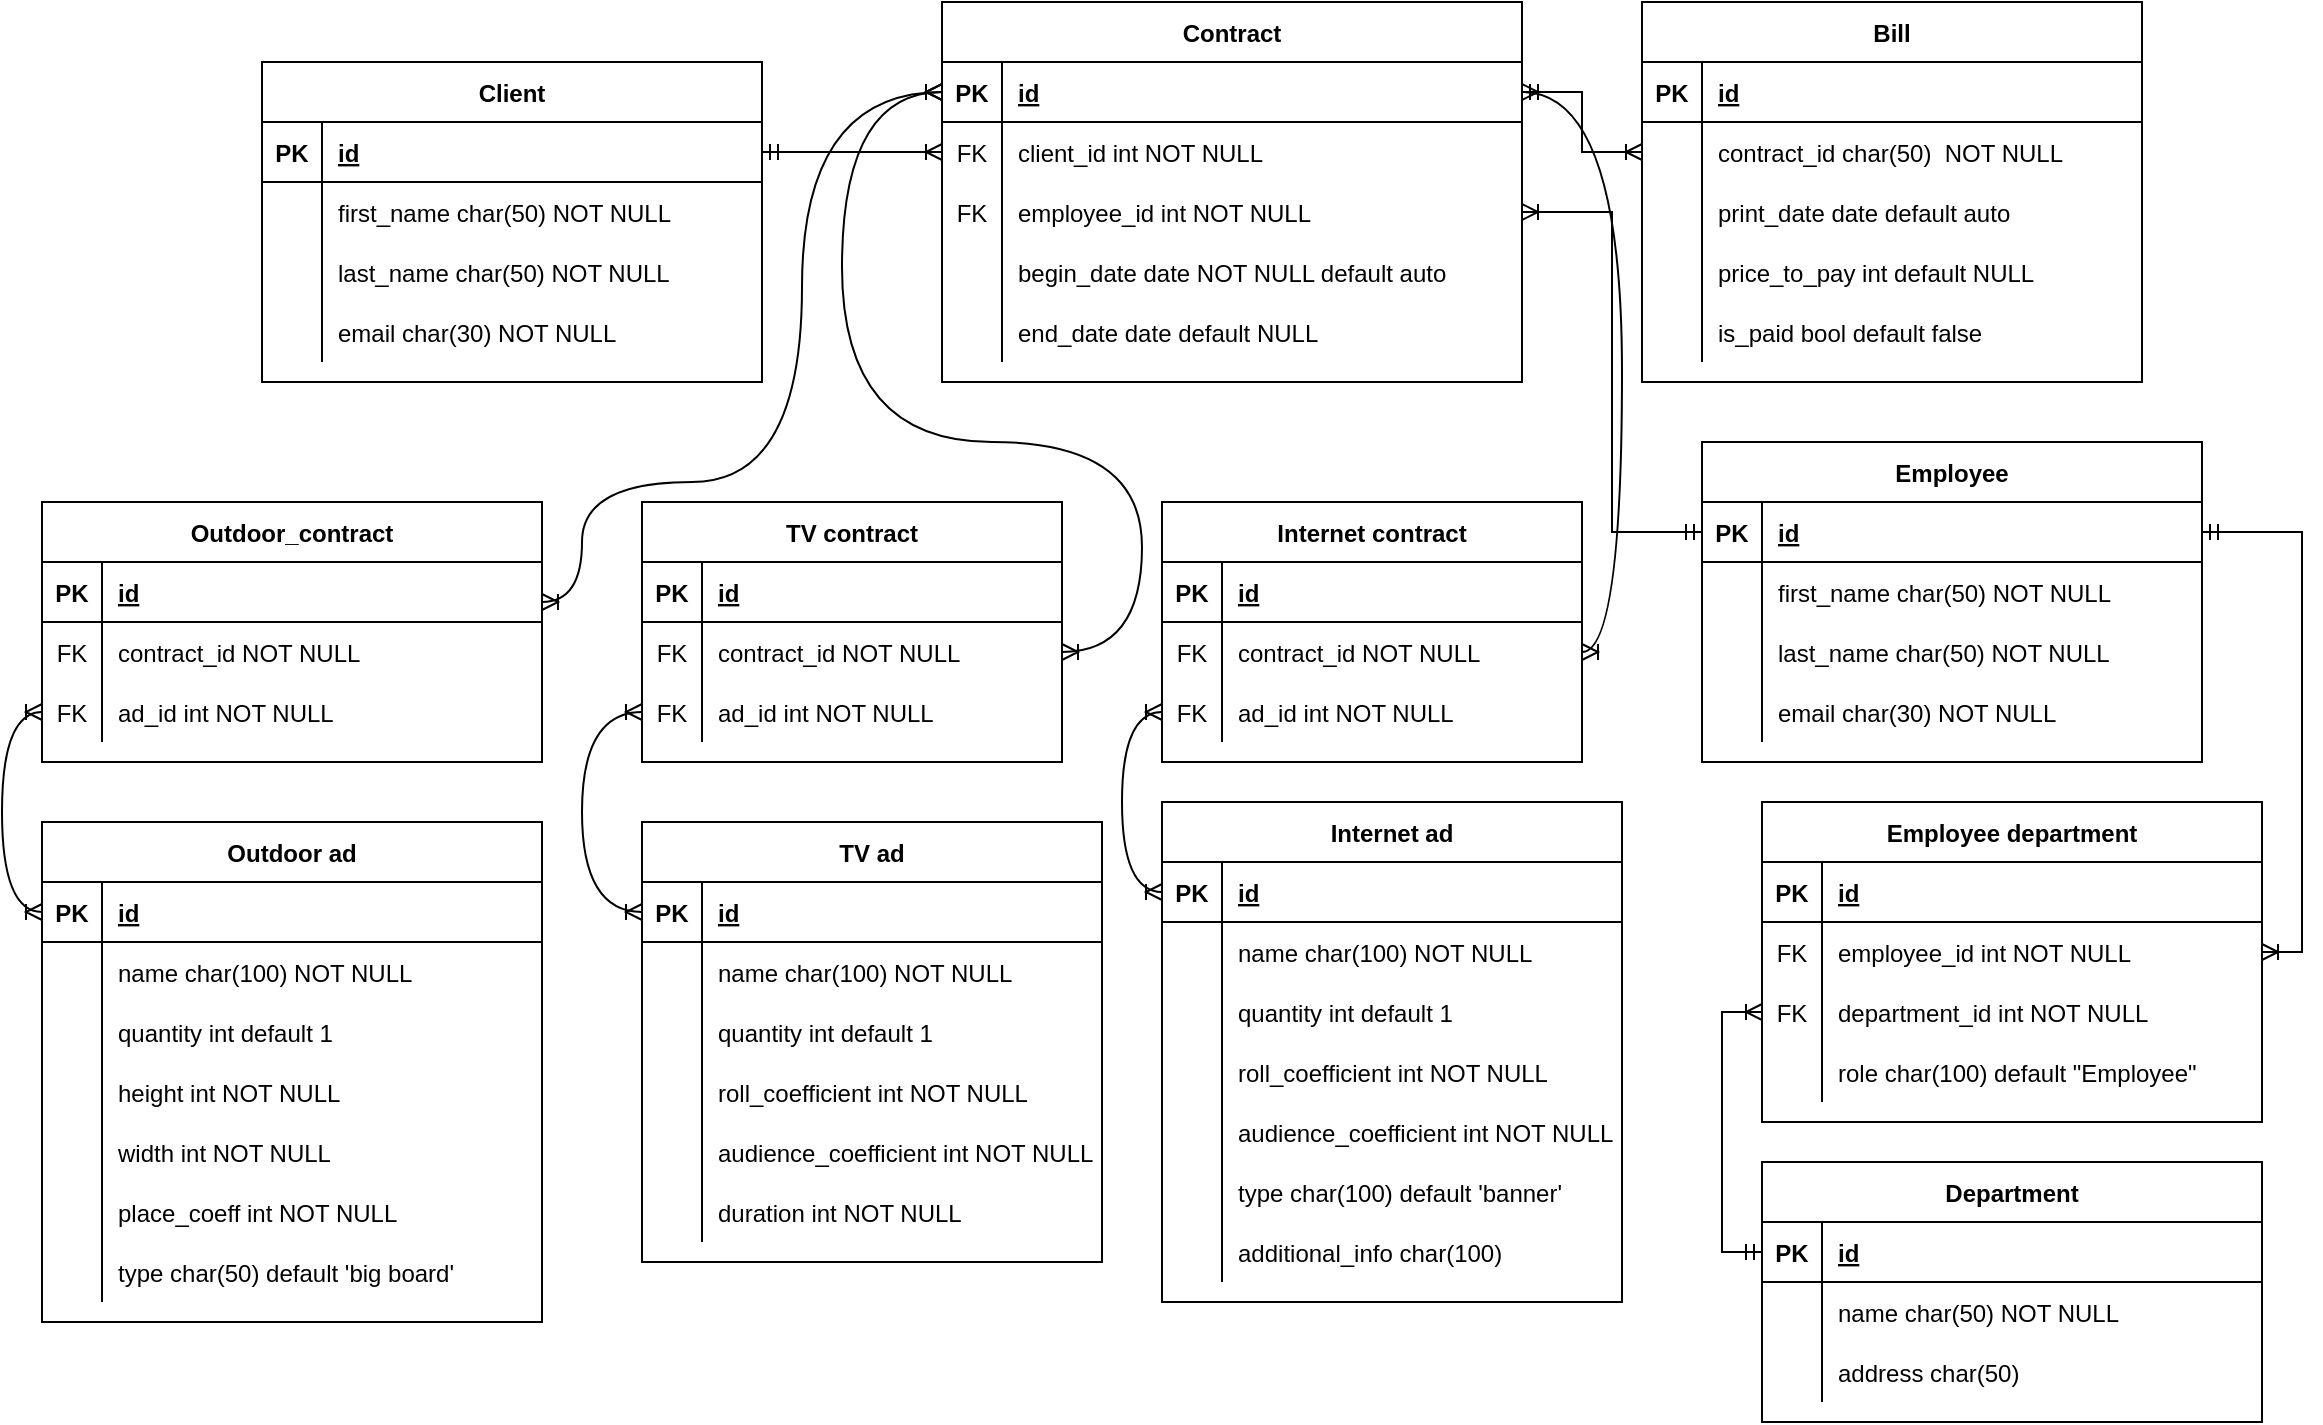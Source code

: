 <mxfile version="14.4.3" type="github">
  <diagram id="R2lEEEUBdFMjLlhIrx00" name="Page-1">
    <mxGraphModel dx="1182" dy="742" grid="1" gridSize="10" guides="1" tooltips="1" connect="1" arrows="1" fold="1" page="1" pageScale="1" pageWidth="850" pageHeight="1100" math="0" shadow="0" extFonts="Permanent Marker^https://fonts.googleapis.com/css?family=Permanent+Marker">
      <root>
        <mxCell id="0" />
        <mxCell id="1" parent="0" />
        <mxCell id="C-vyLk0tnHw3VtMMgP7b-1" value="" style="edgeStyle=entityRelationEdgeStyle;endArrow=ERoneToMany;startArrow=ERmandOne;endFill=0;startFill=0;" parent="1" source="C-vyLk0tnHw3VtMMgP7b-24" target="C-vyLk0tnHw3VtMMgP7b-6" edge="1">
          <mxGeometry width="100" height="100" relative="1" as="geometry">
            <mxPoint x="340" y="720" as="sourcePoint" />
            <mxPoint x="440" y="620" as="targetPoint" />
          </mxGeometry>
        </mxCell>
        <mxCell id="C-vyLk0tnHw3VtMMgP7b-2" value="Contract" style="shape=table;startSize=30;container=1;collapsible=1;childLayout=tableLayout;fixedRows=1;rowLines=0;fontStyle=1;align=center;resizeLast=1;" parent="1" vertex="1">
          <mxGeometry x="490" y="120" width="290" height="190" as="geometry" />
        </mxCell>
        <mxCell id="C-vyLk0tnHw3VtMMgP7b-3" value="" style="shape=partialRectangle;collapsible=0;dropTarget=0;pointerEvents=0;fillColor=none;points=[[0,0.5],[1,0.5]];portConstraint=eastwest;top=0;left=0;right=0;bottom=1;" parent="C-vyLk0tnHw3VtMMgP7b-2" vertex="1">
          <mxGeometry y="30" width="290" height="30" as="geometry" />
        </mxCell>
        <mxCell id="C-vyLk0tnHw3VtMMgP7b-4" value="PK" style="shape=partialRectangle;overflow=hidden;connectable=0;fillColor=none;top=0;left=0;bottom=0;right=0;fontStyle=1;" parent="C-vyLk0tnHw3VtMMgP7b-3" vertex="1">
          <mxGeometry width="30" height="30" as="geometry" />
        </mxCell>
        <mxCell id="C-vyLk0tnHw3VtMMgP7b-5" value="id" style="shape=partialRectangle;overflow=hidden;connectable=0;fillColor=none;top=0;left=0;bottom=0;right=0;align=left;spacingLeft=6;fontStyle=5;" parent="C-vyLk0tnHw3VtMMgP7b-3" vertex="1">
          <mxGeometry x="30" width="260" height="30" as="geometry" />
        </mxCell>
        <mxCell id="C-vyLk0tnHw3VtMMgP7b-6" value="" style="shape=partialRectangle;collapsible=0;dropTarget=0;pointerEvents=0;fillColor=none;points=[[0,0.5],[1,0.5]];portConstraint=eastwest;top=0;left=0;right=0;bottom=0;" parent="C-vyLk0tnHw3VtMMgP7b-2" vertex="1">
          <mxGeometry y="60" width="290" height="30" as="geometry" />
        </mxCell>
        <mxCell id="C-vyLk0tnHw3VtMMgP7b-7" value="FK" style="shape=partialRectangle;overflow=hidden;connectable=0;fillColor=none;top=0;left=0;bottom=0;right=0;" parent="C-vyLk0tnHw3VtMMgP7b-6" vertex="1">
          <mxGeometry width="30" height="30" as="geometry" />
        </mxCell>
        <mxCell id="C-vyLk0tnHw3VtMMgP7b-8" value="client_id int NOT NULL" style="shape=partialRectangle;overflow=hidden;connectable=0;fillColor=none;top=0;left=0;bottom=0;right=0;align=left;spacingLeft=6;" parent="C-vyLk0tnHw3VtMMgP7b-6" vertex="1">
          <mxGeometry x="30" width="260" height="30" as="geometry" />
        </mxCell>
        <mxCell id="C-vyLk0tnHw3VtMMgP7b-9" value="" style="shape=partialRectangle;collapsible=0;dropTarget=0;pointerEvents=0;fillColor=none;points=[[0,0.5],[1,0.5]];portConstraint=eastwest;top=0;left=0;right=0;bottom=0;" parent="C-vyLk0tnHw3VtMMgP7b-2" vertex="1">
          <mxGeometry y="90" width="290" height="30" as="geometry" />
        </mxCell>
        <mxCell id="C-vyLk0tnHw3VtMMgP7b-10" value="FK" style="shape=partialRectangle;overflow=hidden;connectable=0;fillColor=none;top=0;left=0;bottom=0;right=0;" parent="C-vyLk0tnHw3VtMMgP7b-9" vertex="1">
          <mxGeometry width="30" height="30" as="geometry" />
        </mxCell>
        <mxCell id="C-vyLk0tnHw3VtMMgP7b-11" value="employee_id int NOT NULL" style="shape=partialRectangle;overflow=hidden;connectable=0;fillColor=none;top=0;left=0;bottom=0;right=0;align=left;spacingLeft=6;" parent="C-vyLk0tnHw3VtMMgP7b-9" vertex="1">
          <mxGeometry x="30" width="260" height="30" as="geometry" />
        </mxCell>
        <mxCell id="jYW_8Co8lEucG8dBWMGK-69" value="" style="shape=partialRectangle;collapsible=0;dropTarget=0;pointerEvents=0;fillColor=none;points=[[0,0.5],[1,0.5]];portConstraint=eastwest;top=0;left=0;right=0;bottom=0;" parent="C-vyLk0tnHw3VtMMgP7b-2" vertex="1">
          <mxGeometry y="120" width="290" height="30" as="geometry" />
        </mxCell>
        <mxCell id="jYW_8Co8lEucG8dBWMGK-70" value="" style="shape=partialRectangle;overflow=hidden;connectable=0;fillColor=none;top=0;left=0;bottom=0;right=0;" parent="jYW_8Co8lEucG8dBWMGK-69" vertex="1">
          <mxGeometry width="30" height="30" as="geometry" />
        </mxCell>
        <mxCell id="jYW_8Co8lEucG8dBWMGK-71" value="begin_date date NOT NULL default auto" style="shape=partialRectangle;overflow=hidden;connectable=0;fillColor=none;top=0;left=0;bottom=0;right=0;align=left;spacingLeft=6;" parent="jYW_8Co8lEucG8dBWMGK-69" vertex="1">
          <mxGeometry x="30" width="260" height="30" as="geometry" />
        </mxCell>
        <mxCell id="jYW_8Co8lEucG8dBWMGK-72" value="" style="shape=partialRectangle;collapsible=0;dropTarget=0;pointerEvents=0;fillColor=none;points=[[0,0.5],[1,0.5]];portConstraint=eastwest;top=0;left=0;right=0;bottom=0;" parent="C-vyLk0tnHw3VtMMgP7b-2" vertex="1">
          <mxGeometry y="150" width="290" height="30" as="geometry" />
        </mxCell>
        <mxCell id="jYW_8Co8lEucG8dBWMGK-73" value="" style="shape=partialRectangle;overflow=hidden;connectable=0;fillColor=none;top=0;left=0;bottom=0;right=0;" parent="jYW_8Co8lEucG8dBWMGK-72" vertex="1">
          <mxGeometry width="30" height="30" as="geometry" />
        </mxCell>
        <mxCell id="jYW_8Co8lEucG8dBWMGK-74" value="end_date date default NULL" style="shape=partialRectangle;overflow=hidden;connectable=0;fillColor=none;top=0;left=0;bottom=0;right=0;align=left;spacingLeft=6;" parent="jYW_8Co8lEucG8dBWMGK-72" vertex="1">
          <mxGeometry x="30" width="260" height="30" as="geometry" />
        </mxCell>
        <mxCell id="C-vyLk0tnHw3VtMMgP7b-23" value="Client" style="shape=table;startSize=30;container=1;collapsible=1;childLayout=tableLayout;fixedRows=1;rowLines=0;fontStyle=1;align=center;resizeLast=1;" parent="1" vertex="1">
          <mxGeometry x="150" y="150" width="250" height="160" as="geometry" />
        </mxCell>
        <mxCell id="C-vyLk0tnHw3VtMMgP7b-24" value="" style="shape=partialRectangle;collapsible=0;dropTarget=0;pointerEvents=0;fillColor=none;points=[[0,0.5],[1,0.5]];portConstraint=eastwest;top=0;left=0;right=0;bottom=1;" parent="C-vyLk0tnHw3VtMMgP7b-23" vertex="1">
          <mxGeometry y="30" width="250" height="30" as="geometry" />
        </mxCell>
        <mxCell id="C-vyLk0tnHw3VtMMgP7b-25" value="PK" style="shape=partialRectangle;overflow=hidden;connectable=0;fillColor=none;top=0;left=0;bottom=0;right=0;fontStyle=1;" parent="C-vyLk0tnHw3VtMMgP7b-24" vertex="1">
          <mxGeometry width="30" height="30" as="geometry" />
        </mxCell>
        <mxCell id="C-vyLk0tnHw3VtMMgP7b-26" value="id" style="shape=partialRectangle;overflow=hidden;connectable=0;fillColor=none;top=0;left=0;bottom=0;right=0;align=left;spacingLeft=6;fontStyle=5;" parent="C-vyLk0tnHw3VtMMgP7b-24" vertex="1">
          <mxGeometry x="30" width="220" height="30" as="geometry" />
        </mxCell>
        <mxCell id="C-vyLk0tnHw3VtMMgP7b-27" value="" style="shape=partialRectangle;collapsible=0;dropTarget=0;pointerEvents=0;fillColor=none;points=[[0,0.5],[1,0.5]];portConstraint=eastwest;top=0;left=0;right=0;bottom=0;" parent="C-vyLk0tnHw3VtMMgP7b-23" vertex="1">
          <mxGeometry y="60" width="250" height="30" as="geometry" />
        </mxCell>
        <mxCell id="C-vyLk0tnHw3VtMMgP7b-28" value="" style="shape=partialRectangle;overflow=hidden;connectable=0;fillColor=none;top=0;left=0;bottom=0;right=0;" parent="C-vyLk0tnHw3VtMMgP7b-27" vertex="1">
          <mxGeometry width="30" height="30" as="geometry" />
        </mxCell>
        <mxCell id="C-vyLk0tnHw3VtMMgP7b-29" value="first_name char(50) NOT NULL" style="shape=partialRectangle;overflow=hidden;connectable=0;fillColor=none;top=0;left=0;bottom=0;right=0;align=left;spacingLeft=6;" parent="C-vyLk0tnHw3VtMMgP7b-27" vertex="1">
          <mxGeometry x="30" width="220" height="30" as="geometry" />
        </mxCell>
        <mxCell id="DAZSzT3aJ0yRN7Px0Ek2-8" value="" style="shape=partialRectangle;collapsible=0;dropTarget=0;pointerEvents=0;fillColor=none;points=[[0,0.5],[1,0.5]];portConstraint=eastwest;top=0;left=0;right=0;bottom=0;" parent="C-vyLk0tnHw3VtMMgP7b-23" vertex="1">
          <mxGeometry y="90" width="250" height="30" as="geometry" />
        </mxCell>
        <mxCell id="DAZSzT3aJ0yRN7Px0Ek2-9" value="" style="shape=partialRectangle;overflow=hidden;connectable=0;fillColor=none;top=0;left=0;bottom=0;right=0;" parent="DAZSzT3aJ0yRN7Px0Ek2-8" vertex="1">
          <mxGeometry width="30" height="30" as="geometry" />
        </mxCell>
        <mxCell id="DAZSzT3aJ0yRN7Px0Ek2-10" value="last_name char(50) NOT NULL" style="shape=partialRectangle;overflow=hidden;connectable=0;fillColor=none;top=0;left=0;bottom=0;right=0;align=left;spacingLeft=6;" parent="DAZSzT3aJ0yRN7Px0Ek2-8" vertex="1">
          <mxGeometry x="30" width="220" height="30" as="geometry" />
        </mxCell>
        <mxCell id="DAZSzT3aJ0yRN7Px0Ek2-11" value="" style="shape=partialRectangle;collapsible=0;dropTarget=0;pointerEvents=0;fillColor=none;points=[[0,0.5],[1,0.5]];portConstraint=eastwest;top=0;left=0;right=0;bottom=0;" parent="C-vyLk0tnHw3VtMMgP7b-23" vertex="1">
          <mxGeometry y="120" width="250" height="30" as="geometry" />
        </mxCell>
        <mxCell id="DAZSzT3aJ0yRN7Px0Ek2-12" value="" style="shape=partialRectangle;overflow=hidden;connectable=0;fillColor=none;top=0;left=0;bottom=0;right=0;" parent="DAZSzT3aJ0yRN7Px0Ek2-11" vertex="1">
          <mxGeometry width="30" height="30" as="geometry" />
        </mxCell>
        <mxCell id="DAZSzT3aJ0yRN7Px0Ek2-13" value="email char(30) NOT NULL" style="shape=partialRectangle;overflow=hidden;connectable=0;fillColor=none;top=0;left=0;bottom=0;right=0;align=left;spacingLeft=6;" parent="DAZSzT3aJ0yRN7Px0Ek2-11" vertex="1">
          <mxGeometry x="30" width="220" height="30" as="geometry" />
        </mxCell>
        <mxCell id="jYW_8Co8lEucG8dBWMGK-1" value="Outdoor_contract" style="shape=table;startSize=30;container=1;collapsible=1;childLayout=tableLayout;fixedRows=1;rowLines=0;fontStyle=1;align=center;resizeLast=1;" parent="1" vertex="1">
          <mxGeometry x="40" y="370" width="250" height="130" as="geometry" />
        </mxCell>
        <mxCell id="jYW_8Co8lEucG8dBWMGK-2" value="" style="shape=partialRectangle;collapsible=0;dropTarget=0;pointerEvents=0;fillColor=none;points=[[0,0.5],[1,0.5]];portConstraint=eastwest;top=0;left=0;right=0;bottom=1;" parent="jYW_8Co8lEucG8dBWMGK-1" vertex="1">
          <mxGeometry y="30" width="250" height="30" as="geometry" />
        </mxCell>
        <mxCell id="jYW_8Co8lEucG8dBWMGK-3" value="PK" style="shape=partialRectangle;overflow=hidden;connectable=0;fillColor=none;top=0;left=0;bottom=0;right=0;fontStyle=1;" parent="jYW_8Co8lEucG8dBWMGK-2" vertex="1">
          <mxGeometry width="30" height="30" as="geometry" />
        </mxCell>
        <mxCell id="jYW_8Co8lEucG8dBWMGK-4" value="id" style="shape=partialRectangle;overflow=hidden;connectable=0;fillColor=none;top=0;left=0;bottom=0;right=0;align=left;spacingLeft=6;fontStyle=5;" parent="jYW_8Co8lEucG8dBWMGK-2" vertex="1">
          <mxGeometry x="30" width="220" height="30" as="geometry" />
        </mxCell>
        <mxCell id="jYW_8Co8lEucG8dBWMGK-8" value="" style="shape=partialRectangle;collapsible=0;dropTarget=0;pointerEvents=0;fillColor=none;points=[[0,0.5],[1,0.5]];portConstraint=eastwest;top=0;left=0;right=0;bottom=0;" parent="jYW_8Co8lEucG8dBWMGK-1" vertex="1">
          <mxGeometry y="60" width="250" height="30" as="geometry" />
        </mxCell>
        <mxCell id="jYW_8Co8lEucG8dBWMGK-9" value="FK" style="shape=partialRectangle;overflow=hidden;connectable=0;fillColor=none;top=0;left=0;bottom=0;right=0;" parent="jYW_8Co8lEucG8dBWMGK-8" vertex="1">
          <mxGeometry width="30" height="30" as="geometry" />
        </mxCell>
        <mxCell id="jYW_8Co8lEucG8dBWMGK-10" value="contract_id NOT NULL" style="shape=partialRectangle;overflow=hidden;connectable=0;fillColor=none;top=0;left=0;bottom=0;right=0;align=left;spacingLeft=6;" parent="jYW_8Co8lEucG8dBWMGK-8" vertex="1">
          <mxGeometry x="30" width="220" height="30" as="geometry" />
        </mxCell>
        <mxCell id="jYW_8Co8lEucG8dBWMGK-34" value="" style="shape=partialRectangle;collapsible=0;dropTarget=0;pointerEvents=0;fillColor=none;points=[[0,0.5],[1,0.5]];portConstraint=eastwest;top=0;left=0;right=0;bottom=0;" parent="jYW_8Co8lEucG8dBWMGK-1" vertex="1">
          <mxGeometry y="90" width="250" height="30" as="geometry" />
        </mxCell>
        <mxCell id="jYW_8Co8lEucG8dBWMGK-35" value="FK" style="shape=partialRectangle;overflow=hidden;connectable=0;fillColor=none;top=0;left=0;bottom=0;right=0;" parent="jYW_8Co8lEucG8dBWMGK-34" vertex="1">
          <mxGeometry width="30" height="30" as="geometry" />
        </mxCell>
        <mxCell id="jYW_8Co8lEucG8dBWMGK-36" value="ad_id int NOT NULL" style="shape=partialRectangle;overflow=hidden;connectable=0;fillColor=none;top=0;left=0;bottom=0;right=0;align=left;spacingLeft=6;" parent="jYW_8Co8lEucG8dBWMGK-34" vertex="1">
          <mxGeometry x="30" width="220" height="30" as="geometry" />
        </mxCell>
        <mxCell id="jYW_8Co8lEucG8dBWMGK-11" value="Employee" style="shape=table;startSize=30;container=1;collapsible=1;childLayout=tableLayout;fixedRows=1;rowLines=0;fontStyle=1;align=center;resizeLast=1;" parent="1" vertex="1">
          <mxGeometry x="870" y="340" width="250" height="160" as="geometry" />
        </mxCell>
        <mxCell id="jYW_8Co8lEucG8dBWMGK-12" value="" style="shape=partialRectangle;collapsible=0;dropTarget=0;pointerEvents=0;fillColor=none;points=[[0,0.5],[1,0.5]];portConstraint=eastwest;top=0;left=0;right=0;bottom=1;" parent="jYW_8Co8lEucG8dBWMGK-11" vertex="1">
          <mxGeometry y="30" width="250" height="30" as="geometry" />
        </mxCell>
        <mxCell id="jYW_8Co8lEucG8dBWMGK-13" value="PK" style="shape=partialRectangle;overflow=hidden;connectable=0;fillColor=none;top=0;left=0;bottom=0;right=0;fontStyle=1;" parent="jYW_8Co8lEucG8dBWMGK-12" vertex="1">
          <mxGeometry width="30" height="30" as="geometry" />
        </mxCell>
        <mxCell id="jYW_8Co8lEucG8dBWMGK-14" value="id" style="shape=partialRectangle;overflow=hidden;connectable=0;fillColor=none;top=0;left=0;bottom=0;right=0;align=left;spacingLeft=6;fontStyle=5;" parent="jYW_8Co8lEucG8dBWMGK-12" vertex="1">
          <mxGeometry x="30" width="220" height="30" as="geometry" />
        </mxCell>
        <mxCell id="jYW_8Co8lEucG8dBWMGK-15" value="" style="shape=partialRectangle;collapsible=0;dropTarget=0;pointerEvents=0;fillColor=none;points=[[0,0.5],[1,0.5]];portConstraint=eastwest;top=0;left=0;right=0;bottom=0;" parent="jYW_8Co8lEucG8dBWMGK-11" vertex="1">
          <mxGeometry y="60" width="250" height="30" as="geometry" />
        </mxCell>
        <mxCell id="jYW_8Co8lEucG8dBWMGK-16" value="" style="shape=partialRectangle;overflow=hidden;connectable=0;fillColor=none;top=0;left=0;bottom=0;right=0;" parent="jYW_8Co8lEucG8dBWMGK-15" vertex="1">
          <mxGeometry width="30" height="30" as="geometry" />
        </mxCell>
        <mxCell id="jYW_8Co8lEucG8dBWMGK-17" value="first_name char(50) NOT NULL" style="shape=partialRectangle;overflow=hidden;connectable=0;fillColor=none;top=0;left=0;bottom=0;right=0;align=left;spacingLeft=6;" parent="jYW_8Co8lEucG8dBWMGK-15" vertex="1">
          <mxGeometry x="30" width="220" height="30" as="geometry" />
        </mxCell>
        <mxCell id="jYW_8Co8lEucG8dBWMGK-18" value="" style="shape=partialRectangle;collapsible=0;dropTarget=0;pointerEvents=0;fillColor=none;points=[[0,0.5],[1,0.5]];portConstraint=eastwest;top=0;left=0;right=0;bottom=0;" parent="jYW_8Co8lEucG8dBWMGK-11" vertex="1">
          <mxGeometry y="90" width="250" height="30" as="geometry" />
        </mxCell>
        <mxCell id="jYW_8Co8lEucG8dBWMGK-19" value="" style="shape=partialRectangle;overflow=hidden;connectable=0;fillColor=none;top=0;left=0;bottom=0;right=0;" parent="jYW_8Co8lEucG8dBWMGK-18" vertex="1">
          <mxGeometry width="30" height="30" as="geometry" />
        </mxCell>
        <mxCell id="jYW_8Co8lEucG8dBWMGK-20" value="last_name char(50) NOT NULL" style="shape=partialRectangle;overflow=hidden;connectable=0;fillColor=none;top=0;left=0;bottom=0;right=0;align=left;spacingLeft=6;" parent="jYW_8Co8lEucG8dBWMGK-18" vertex="1">
          <mxGeometry x="30" width="220" height="30" as="geometry" />
        </mxCell>
        <mxCell id="jYW_8Co8lEucG8dBWMGK-21" value="" style="shape=partialRectangle;collapsible=0;dropTarget=0;pointerEvents=0;fillColor=none;points=[[0,0.5],[1,0.5]];portConstraint=eastwest;top=0;left=0;right=0;bottom=0;" parent="jYW_8Co8lEucG8dBWMGK-11" vertex="1">
          <mxGeometry y="120" width="250" height="30" as="geometry" />
        </mxCell>
        <mxCell id="jYW_8Co8lEucG8dBWMGK-22" value="" style="shape=partialRectangle;overflow=hidden;connectable=0;fillColor=none;top=0;left=0;bottom=0;right=0;" parent="jYW_8Co8lEucG8dBWMGK-21" vertex="1">
          <mxGeometry width="30" height="30" as="geometry" />
        </mxCell>
        <mxCell id="jYW_8Co8lEucG8dBWMGK-23" value="email char(30) NOT NULL" style="shape=partialRectangle;overflow=hidden;connectable=0;fillColor=none;top=0;left=0;bottom=0;right=0;align=left;spacingLeft=6;" parent="jYW_8Co8lEucG8dBWMGK-21" vertex="1">
          <mxGeometry x="30" width="220" height="30" as="geometry" />
        </mxCell>
        <mxCell id="jYW_8Co8lEucG8dBWMGK-24" value="Department" style="shape=table;startSize=30;container=1;collapsible=1;childLayout=tableLayout;fixedRows=1;rowLines=0;fontStyle=1;align=center;resizeLast=1;" parent="1" vertex="1">
          <mxGeometry x="900" y="700" width="250" height="130" as="geometry" />
        </mxCell>
        <mxCell id="jYW_8Co8lEucG8dBWMGK-25" value="" style="shape=partialRectangle;collapsible=0;dropTarget=0;pointerEvents=0;fillColor=none;points=[[0,0.5],[1,0.5]];portConstraint=eastwest;top=0;left=0;right=0;bottom=1;" parent="jYW_8Co8lEucG8dBWMGK-24" vertex="1">
          <mxGeometry y="30" width="250" height="30" as="geometry" />
        </mxCell>
        <mxCell id="jYW_8Co8lEucG8dBWMGK-26" value="PK" style="shape=partialRectangle;overflow=hidden;connectable=0;fillColor=none;top=0;left=0;bottom=0;right=0;fontStyle=1;" parent="jYW_8Co8lEucG8dBWMGK-25" vertex="1">
          <mxGeometry width="30" height="30" as="geometry" />
        </mxCell>
        <mxCell id="jYW_8Co8lEucG8dBWMGK-27" value="id" style="shape=partialRectangle;overflow=hidden;connectable=0;fillColor=none;top=0;left=0;bottom=0;right=0;align=left;spacingLeft=6;fontStyle=5;" parent="jYW_8Co8lEucG8dBWMGK-25" vertex="1">
          <mxGeometry x="30" width="220" height="30" as="geometry" />
        </mxCell>
        <mxCell id="jYW_8Co8lEucG8dBWMGK-28" value="" style="shape=partialRectangle;collapsible=0;dropTarget=0;pointerEvents=0;fillColor=none;points=[[0,0.5],[1,0.5]];portConstraint=eastwest;top=0;left=0;right=0;bottom=0;" parent="jYW_8Co8lEucG8dBWMGK-24" vertex="1">
          <mxGeometry y="60" width="250" height="30" as="geometry" />
        </mxCell>
        <mxCell id="jYW_8Co8lEucG8dBWMGK-29" value="" style="shape=partialRectangle;overflow=hidden;connectable=0;fillColor=none;top=0;left=0;bottom=0;right=0;" parent="jYW_8Co8lEucG8dBWMGK-28" vertex="1">
          <mxGeometry width="30" height="30" as="geometry" />
        </mxCell>
        <mxCell id="jYW_8Co8lEucG8dBWMGK-30" value="name char(50) NOT NULL" style="shape=partialRectangle;overflow=hidden;connectable=0;fillColor=none;top=0;left=0;bottom=0;right=0;align=left;spacingLeft=6;" parent="jYW_8Co8lEucG8dBWMGK-28" vertex="1">
          <mxGeometry x="30" width="220" height="30" as="geometry" />
        </mxCell>
        <mxCell id="jYW_8Co8lEucG8dBWMGK-63" value="" style="shape=partialRectangle;collapsible=0;dropTarget=0;pointerEvents=0;fillColor=none;points=[[0,0.5],[1,0.5]];portConstraint=eastwest;top=0;left=0;right=0;bottom=0;" parent="jYW_8Co8lEucG8dBWMGK-24" vertex="1">
          <mxGeometry y="90" width="250" height="30" as="geometry" />
        </mxCell>
        <mxCell id="jYW_8Co8lEucG8dBWMGK-64" value="" style="shape=partialRectangle;overflow=hidden;connectable=0;fillColor=none;top=0;left=0;bottom=0;right=0;" parent="jYW_8Co8lEucG8dBWMGK-63" vertex="1">
          <mxGeometry width="30" height="30" as="geometry" />
        </mxCell>
        <mxCell id="jYW_8Co8lEucG8dBWMGK-65" value="address char(50) " style="shape=partialRectangle;overflow=hidden;connectable=0;fillColor=none;top=0;left=0;bottom=0;right=0;align=left;spacingLeft=6;" parent="jYW_8Co8lEucG8dBWMGK-63" vertex="1">
          <mxGeometry x="30" width="220" height="30" as="geometry" />
        </mxCell>
        <mxCell id="jYW_8Co8lEucG8dBWMGK-50" value="Employee department" style="shape=table;startSize=30;container=1;collapsible=1;childLayout=tableLayout;fixedRows=1;rowLines=0;fontStyle=1;align=center;resizeLast=1;" parent="1" vertex="1">
          <mxGeometry x="900" y="520" width="250" height="160" as="geometry" />
        </mxCell>
        <mxCell id="jYW_8Co8lEucG8dBWMGK-51" value="" style="shape=partialRectangle;collapsible=0;dropTarget=0;pointerEvents=0;fillColor=none;points=[[0,0.5],[1,0.5]];portConstraint=eastwest;top=0;left=0;right=0;bottom=1;" parent="jYW_8Co8lEucG8dBWMGK-50" vertex="1">
          <mxGeometry y="30" width="250" height="30" as="geometry" />
        </mxCell>
        <mxCell id="jYW_8Co8lEucG8dBWMGK-52" value="PK" style="shape=partialRectangle;overflow=hidden;connectable=0;fillColor=none;top=0;left=0;bottom=0;right=0;fontStyle=1;" parent="jYW_8Co8lEucG8dBWMGK-51" vertex="1">
          <mxGeometry width="30" height="30" as="geometry" />
        </mxCell>
        <mxCell id="jYW_8Co8lEucG8dBWMGK-53" value="id" style="shape=partialRectangle;overflow=hidden;connectable=0;fillColor=none;top=0;left=0;bottom=0;right=0;align=left;spacingLeft=6;fontStyle=5;" parent="jYW_8Co8lEucG8dBWMGK-51" vertex="1">
          <mxGeometry x="30" width="220" height="30" as="geometry" />
        </mxCell>
        <mxCell id="jYW_8Co8lEucG8dBWMGK-54" value="" style="shape=partialRectangle;collapsible=0;dropTarget=0;pointerEvents=0;fillColor=none;points=[[0,0.5],[1,0.5]];portConstraint=eastwest;top=0;left=0;right=0;bottom=0;" parent="jYW_8Co8lEucG8dBWMGK-50" vertex="1">
          <mxGeometry y="60" width="250" height="30" as="geometry" />
        </mxCell>
        <mxCell id="jYW_8Co8lEucG8dBWMGK-55" value="FK" style="shape=partialRectangle;overflow=hidden;connectable=0;fillColor=none;top=0;left=0;bottom=0;right=0;" parent="jYW_8Co8lEucG8dBWMGK-54" vertex="1">
          <mxGeometry width="30" height="30" as="geometry" />
        </mxCell>
        <mxCell id="jYW_8Co8lEucG8dBWMGK-56" value="employee_id int NOT NULL" style="shape=partialRectangle;overflow=hidden;connectable=0;fillColor=none;top=0;left=0;bottom=0;right=0;align=left;spacingLeft=6;" parent="jYW_8Co8lEucG8dBWMGK-54" vertex="1">
          <mxGeometry x="30" width="220" height="30" as="geometry" />
        </mxCell>
        <mxCell id="jYW_8Co8lEucG8dBWMGK-57" value="" style="shape=partialRectangle;collapsible=0;dropTarget=0;pointerEvents=0;fillColor=none;points=[[0,0.5],[1,0.5]];portConstraint=eastwest;top=0;left=0;right=0;bottom=0;" parent="jYW_8Co8lEucG8dBWMGK-50" vertex="1">
          <mxGeometry y="90" width="250" height="30" as="geometry" />
        </mxCell>
        <mxCell id="jYW_8Co8lEucG8dBWMGK-58" value="FK" style="shape=partialRectangle;overflow=hidden;connectable=0;fillColor=none;top=0;left=0;bottom=0;right=0;" parent="jYW_8Co8lEucG8dBWMGK-57" vertex="1">
          <mxGeometry width="30" height="30" as="geometry" />
        </mxCell>
        <mxCell id="jYW_8Co8lEucG8dBWMGK-59" value="department_id int NOT NULL" style="shape=partialRectangle;overflow=hidden;connectable=0;fillColor=none;top=0;left=0;bottom=0;right=0;align=left;spacingLeft=6;" parent="jYW_8Co8lEucG8dBWMGK-57" vertex="1">
          <mxGeometry x="30" width="220" height="30" as="geometry" />
        </mxCell>
        <mxCell id="jYW_8Co8lEucG8dBWMGK-60" value="" style="shape=partialRectangle;collapsible=0;dropTarget=0;pointerEvents=0;fillColor=none;points=[[0,0.5],[1,0.5]];portConstraint=eastwest;top=0;left=0;right=0;bottom=0;" parent="jYW_8Co8lEucG8dBWMGK-50" vertex="1">
          <mxGeometry y="120" width="250" height="30" as="geometry" />
        </mxCell>
        <mxCell id="jYW_8Co8lEucG8dBWMGK-61" value="" style="shape=partialRectangle;overflow=hidden;connectable=0;fillColor=none;top=0;left=0;bottom=0;right=0;" parent="jYW_8Co8lEucG8dBWMGK-60" vertex="1">
          <mxGeometry width="30" height="30" as="geometry" />
        </mxCell>
        <mxCell id="jYW_8Co8lEucG8dBWMGK-62" value="role char(100) default &quot;Employee&quot;" style="shape=partialRectangle;overflow=hidden;connectable=0;fillColor=none;top=0;left=0;bottom=0;right=0;align=left;spacingLeft=6;" parent="jYW_8Co8lEucG8dBWMGK-60" vertex="1">
          <mxGeometry x="30" width="220" height="30" as="geometry" />
        </mxCell>
        <mxCell id="jYW_8Co8lEucG8dBWMGK-78" style="edgeStyle=orthogonalEdgeStyle;rounded=0;orthogonalLoop=1;jettySize=auto;html=1;entryX=1;entryY=0.5;entryDx=0;entryDy=0;startArrow=ERmandOne;startFill=0;endArrow=ERoneToMany;endFill=0;" parent="1" source="jYW_8Co8lEucG8dBWMGK-12" target="jYW_8Co8lEucG8dBWMGK-54" edge="1">
          <mxGeometry relative="1" as="geometry" />
        </mxCell>
        <mxCell id="jYW_8Co8lEucG8dBWMGK-79" style="edgeStyle=orthogonalEdgeStyle;rounded=0;orthogonalLoop=1;jettySize=auto;html=1;entryX=0;entryY=0.5;entryDx=0;entryDy=0;startArrow=ERmandOne;startFill=0;endArrow=ERoneToMany;endFill=0;" parent="1" source="jYW_8Co8lEucG8dBWMGK-25" target="jYW_8Co8lEucG8dBWMGK-57" edge="1">
          <mxGeometry relative="1" as="geometry" />
        </mxCell>
        <mxCell id="jYW_8Co8lEucG8dBWMGK-81" style="edgeStyle=orthogonalEdgeStyle;rounded=0;orthogonalLoop=1;jettySize=auto;html=1;entryX=1;entryY=0.5;entryDx=0;entryDy=0;startArrow=ERmandOne;startFill=0;endArrow=ERoneToMany;endFill=0;" parent="1" source="jYW_8Co8lEucG8dBWMGK-12" target="C-vyLk0tnHw3VtMMgP7b-9" edge="1">
          <mxGeometry relative="1" as="geometry" />
        </mxCell>
        <mxCell id="jYW_8Co8lEucG8dBWMGK-82" value="Bill" style="shape=table;startSize=30;container=1;collapsible=1;childLayout=tableLayout;fixedRows=1;rowLines=0;fontStyle=1;align=center;resizeLast=1;" parent="1" vertex="1">
          <mxGeometry x="840" y="120" width="250" height="190" as="geometry" />
        </mxCell>
        <mxCell id="jYW_8Co8lEucG8dBWMGK-83" value="" style="shape=partialRectangle;collapsible=0;dropTarget=0;pointerEvents=0;fillColor=none;points=[[0,0.5],[1,0.5]];portConstraint=eastwest;top=0;left=0;right=0;bottom=1;" parent="jYW_8Co8lEucG8dBWMGK-82" vertex="1">
          <mxGeometry y="30" width="250" height="30" as="geometry" />
        </mxCell>
        <mxCell id="jYW_8Co8lEucG8dBWMGK-84" value="PK" style="shape=partialRectangle;overflow=hidden;connectable=0;fillColor=none;top=0;left=0;bottom=0;right=0;fontStyle=1;" parent="jYW_8Co8lEucG8dBWMGK-83" vertex="1">
          <mxGeometry width="30" height="30" as="geometry" />
        </mxCell>
        <mxCell id="jYW_8Co8lEucG8dBWMGK-85" value="id" style="shape=partialRectangle;overflow=hidden;connectable=0;fillColor=none;top=0;left=0;bottom=0;right=0;align=left;spacingLeft=6;fontStyle=5;" parent="jYW_8Co8lEucG8dBWMGK-83" vertex="1">
          <mxGeometry x="30" width="220" height="30" as="geometry" />
        </mxCell>
        <mxCell id="jYW_8Co8lEucG8dBWMGK-86" value="" style="shape=partialRectangle;collapsible=0;dropTarget=0;pointerEvents=0;fillColor=none;points=[[0,0.5],[1,0.5]];portConstraint=eastwest;top=0;left=0;right=0;bottom=0;" parent="jYW_8Co8lEucG8dBWMGK-82" vertex="1">
          <mxGeometry y="60" width="250" height="30" as="geometry" />
        </mxCell>
        <mxCell id="jYW_8Co8lEucG8dBWMGK-87" value="" style="shape=partialRectangle;overflow=hidden;connectable=0;fillColor=none;top=0;left=0;bottom=0;right=0;" parent="jYW_8Co8lEucG8dBWMGK-86" vertex="1">
          <mxGeometry width="30" height="30" as="geometry" />
        </mxCell>
        <mxCell id="jYW_8Co8lEucG8dBWMGK-88" value="contract_id char(50)  NOT NULL" style="shape=partialRectangle;overflow=hidden;connectable=0;fillColor=none;top=0;left=0;bottom=0;right=0;align=left;spacingLeft=6;" parent="jYW_8Co8lEucG8dBWMGK-86" vertex="1">
          <mxGeometry x="30" width="220" height="30" as="geometry" />
        </mxCell>
        <mxCell id="jYW_8Co8lEucG8dBWMGK-89" value="" style="shape=partialRectangle;collapsible=0;dropTarget=0;pointerEvents=0;fillColor=none;points=[[0,0.5],[1,0.5]];portConstraint=eastwest;top=0;left=0;right=0;bottom=0;" parent="jYW_8Co8lEucG8dBWMGK-82" vertex="1">
          <mxGeometry y="90" width="250" height="30" as="geometry" />
        </mxCell>
        <mxCell id="jYW_8Co8lEucG8dBWMGK-90" value="" style="shape=partialRectangle;overflow=hidden;connectable=0;fillColor=none;top=0;left=0;bottom=0;right=0;" parent="jYW_8Co8lEucG8dBWMGK-89" vertex="1">
          <mxGeometry width="30" height="30" as="geometry" />
        </mxCell>
        <mxCell id="jYW_8Co8lEucG8dBWMGK-91" value="print_date date default auto" style="shape=partialRectangle;overflow=hidden;connectable=0;fillColor=none;top=0;left=0;bottom=0;right=0;align=left;spacingLeft=6;" parent="jYW_8Co8lEucG8dBWMGK-89" vertex="1">
          <mxGeometry x="30" width="220" height="30" as="geometry" />
        </mxCell>
        <mxCell id="jYW_8Co8lEucG8dBWMGK-92" value="" style="shape=partialRectangle;collapsible=0;dropTarget=0;pointerEvents=0;fillColor=none;points=[[0,0.5],[1,0.5]];portConstraint=eastwest;top=0;left=0;right=0;bottom=0;" parent="jYW_8Co8lEucG8dBWMGK-82" vertex="1">
          <mxGeometry y="120" width="250" height="30" as="geometry" />
        </mxCell>
        <mxCell id="jYW_8Co8lEucG8dBWMGK-93" value="" style="shape=partialRectangle;overflow=hidden;connectable=0;fillColor=none;top=0;left=0;bottom=0;right=0;" parent="jYW_8Co8lEucG8dBWMGK-92" vertex="1">
          <mxGeometry width="30" height="30" as="geometry" />
        </mxCell>
        <mxCell id="jYW_8Co8lEucG8dBWMGK-94" value="price_to_pay int default NULL" style="shape=partialRectangle;overflow=hidden;connectable=0;fillColor=none;top=0;left=0;bottom=0;right=0;align=left;spacingLeft=6;" parent="jYW_8Co8lEucG8dBWMGK-92" vertex="1">
          <mxGeometry x="30" width="220" height="30" as="geometry" />
        </mxCell>
        <mxCell id="jYW_8Co8lEucG8dBWMGK-95" value="" style="shape=partialRectangle;collapsible=0;dropTarget=0;pointerEvents=0;fillColor=none;points=[[0,0.5],[1,0.5]];portConstraint=eastwest;top=0;left=0;right=0;bottom=0;" parent="jYW_8Co8lEucG8dBWMGK-82" vertex="1">
          <mxGeometry y="150" width="250" height="30" as="geometry" />
        </mxCell>
        <mxCell id="jYW_8Co8lEucG8dBWMGK-96" value="" style="shape=partialRectangle;overflow=hidden;connectable=0;fillColor=none;top=0;left=0;bottom=0;right=0;" parent="jYW_8Co8lEucG8dBWMGK-95" vertex="1">
          <mxGeometry width="30" height="30" as="geometry" />
        </mxCell>
        <mxCell id="jYW_8Co8lEucG8dBWMGK-97" value="is_paid bool default false" style="shape=partialRectangle;overflow=hidden;connectable=0;fillColor=none;top=0;left=0;bottom=0;right=0;align=left;spacingLeft=6;" parent="jYW_8Co8lEucG8dBWMGK-95" vertex="1">
          <mxGeometry x="30" width="220" height="30" as="geometry" />
        </mxCell>
        <mxCell id="jYW_8Co8lEucG8dBWMGK-98" style="edgeStyle=orthogonalEdgeStyle;rounded=0;orthogonalLoop=1;jettySize=auto;html=1;entryX=0;entryY=0.5;entryDx=0;entryDy=0;startArrow=ERmandOne;startFill=0;endArrow=ERoneToMany;endFill=0;" parent="1" source="C-vyLk0tnHw3VtMMgP7b-3" target="jYW_8Co8lEucG8dBWMGK-86" edge="1">
          <mxGeometry relative="1" as="geometry" />
        </mxCell>
        <mxCell id="6CgIsOvqvFKjhHK4fjLP-1" value="Outdoor ad" style="shape=table;startSize=30;container=1;collapsible=1;childLayout=tableLayout;fixedRows=1;rowLines=0;fontStyle=1;align=center;resizeLast=1;" vertex="1" parent="1">
          <mxGeometry x="40" y="530" width="250" height="250" as="geometry" />
        </mxCell>
        <mxCell id="6CgIsOvqvFKjhHK4fjLP-2" value="" style="shape=partialRectangle;collapsible=0;dropTarget=0;pointerEvents=0;fillColor=none;points=[[0,0.5],[1,0.5]];portConstraint=eastwest;top=0;left=0;right=0;bottom=1;" vertex="1" parent="6CgIsOvqvFKjhHK4fjLP-1">
          <mxGeometry y="30" width="250" height="30" as="geometry" />
        </mxCell>
        <mxCell id="6CgIsOvqvFKjhHK4fjLP-3" value="PK" style="shape=partialRectangle;overflow=hidden;connectable=0;fillColor=none;top=0;left=0;bottom=0;right=0;fontStyle=1;" vertex="1" parent="6CgIsOvqvFKjhHK4fjLP-2">
          <mxGeometry width="30" height="30" as="geometry" />
        </mxCell>
        <mxCell id="6CgIsOvqvFKjhHK4fjLP-4" value="id" style="shape=partialRectangle;overflow=hidden;connectable=0;fillColor=none;top=0;left=0;bottom=0;right=0;align=left;spacingLeft=6;fontStyle=5;" vertex="1" parent="6CgIsOvqvFKjhHK4fjLP-2">
          <mxGeometry x="30" width="220" height="30" as="geometry" />
        </mxCell>
        <mxCell id="6CgIsOvqvFKjhHK4fjLP-5" value="" style="shape=partialRectangle;collapsible=0;dropTarget=0;pointerEvents=0;fillColor=none;points=[[0,0.5],[1,0.5]];portConstraint=eastwest;top=0;left=0;right=0;bottom=0;" vertex="1" parent="6CgIsOvqvFKjhHK4fjLP-1">
          <mxGeometry y="60" width="250" height="30" as="geometry" />
        </mxCell>
        <mxCell id="6CgIsOvqvFKjhHK4fjLP-6" value="" style="shape=partialRectangle;overflow=hidden;connectable=0;fillColor=none;top=0;left=0;bottom=0;right=0;" vertex="1" parent="6CgIsOvqvFKjhHK4fjLP-5">
          <mxGeometry width="30" height="30" as="geometry" />
        </mxCell>
        <mxCell id="6CgIsOvqvFKjhHK4fjLP-7" value="name char(100) NOT NULL" style="shape=partialRectangle;overflow=hidden;connectable=0;fillColor=none;top=0;left=0;bottom=0;right=0;align=left;spacingLeft=6;" vertex="1" parent="6CgIsOvqvFKjhHK4fjLP-5">
          <mxGeometry x="30" width="220" height="30" as="geometry" />
        </mxCell>
        <mxCell id="6CgIsOvqvFKjhHK4fjLP-8" value="" style="shape=partialRectangle;collapsible=0;dropTarget=0;pointerEvents=0;fillColor=none;points=[[0,0.5],[1,0.5]];portConstraint=eastwest;top=0;left=0;right=0;bottom=0;" vertex="1" parent="6CgIsOvqvFKjhHK4fjLP-1">
          <mxGeometry y="90" width="250" height="30" as="geometry" />
        </mxCell>
        <mxCell id="6CgIsOvqvFKjhHK4fjLP-9" value="" style="shape=partialRectangle;overflow=hidden;connectable=0;fillColor=none;top=0;left=0;bottom=0;right=0;" vertex="1" parent="6CgIsOvqvFKjhHK4fjLP-8">
          <mxGeometry width="30" height="30" as="geometry" />
        </mxCell>
        <mxCell id="6CgIsOvqvFKjhHK4fjLP-10" value="quantity int default 1" style="shape=partialRectangle;overflow=hidden;connectable=0;fillColor=none;top=0;left=0;bottom=0;right=0;align=left;spacingLeft=6;" vertex="1" parent="6CgIsOvqvFKjhHK4fjLP-8">
          <mxGeometry x="30" width="220" height="30" as="geometry" />
        </mxCell>
        <mxCell id="6CgIsOvqvFKjhHK4fjLP-14" value="" style="shape=partialRectangle;collapsible=0;dropTarget=0;pointerEvents=0;fillColor=none;points=[[0,0.5],[1,0.5]];portConstraint=eastwest;top=0;left=0;right=0;bottom=0;" vertex="1" parent="6CgIsOvqvFKjhHK4fjLP-1">
          <mxGeometry y="120" width="250" height="30" as="geometry" />
        </mxCell>
        <mxCell id="6CgIsOvqvFKjhHK4fjLP-15" value="" style="shape=partialRectangle;overflow=hidden;connectable=0;fillColor=none;top=0;left=0;bottom=0;right=0;" vertex="1" parent="6CgIsOvqvFKjhHK4fjLP-14">
          <mxGeometry width="30" height="30" as="geometry" />
        </mxCell>
        <mxCell id="6CgIsOvqvFKjhHK4fjLP-16" value="height int NOT NULL" style="shape=partialRectangle;overflow=hidden;connectable=0;fillColor=none;top=0;left=0;bottom=0;right=0;align=left;spacingLeft=6;" vertex="1" parent="6CgIsOvqvFKjhHK4fjLP-14">
          <mxGeometry x="30" width="220" height="30" as="geometry" />
        </mxCell>
        <mxCell id="6CgIsOvqvFKjhHK4fjLP-17" value="" style="shape=partialRectangle;collapsible=0;dropTarget=0;pointerEvents=0;fillColor=none;points=[[0,0.5],[1,0.5]];portConstraint=eastwest;top=0;left=0;right=0;bottom=0;" vertex="1" parent="6CgIsOvqvFKjhHK4fjLP-1">
          <mxGeometry y="150" width="250" height="30" as="geometry" />
        </mxCell>
        <mxCell id="6CgIsOvqvFKjhHK4fjLP-18" value="" style="shape=partialRectangle;overflow=hidden;connectable=0;fillColor=none;top=0;left=0;bottom=0;right=0;" vertex="1" parent="6CgIsOvqvFKjhHK4fjLP-17">
          <mxGeometry width="30" height="30" as="geometry" />
        </mxCell>
        <mxCell id="6CgIsOvqvFKjhHK4fjLP-19" value="width int NOT NULL" style="shape=partialRectangle;overflow=hidden;connectable=0;fillColor=none;top=0;left=0;bottom=0;right=0;align=left;spacingLeft=6;" vertex="1" parent="6CgIsOvqvFKjhHK4fjLP-17">
          <mxGeometry x="30" width="220" height="30" as="geometry" />
        </mxCell>
        <mxCell id="6CgIsOvqvFKjhHK4fjLP-20" value="" style="shape=partialRectangle;collapsible=0;dropTarget=0;pointerEvents=0;fillColor=none;points=[[0,0.5],[1,0.5]];portConstraint=eastwest;top=0;left=0;right=0;bottom=0;" vertex="1" parent="6CgIsOvqvFKjhHK4fjLP-1">
          <mxGeometry y="180" width="250" height="30" as="geometry" />
        </mxCell>
        <mxCell id="6CgIsOvqvFKjhHK4fjLP-21" value="" style="shape=partialRectangle;overflow=hidden;connectable=0;fillColor=none;top=0;left=0;bottom=0;right=0;" vertex="1" parent="6CgIsOvqvFKjhHK4fjLP-20">
          <mxGeometry width="30" height="30" as="geometry" />
        </mxCell>
        <mxCell id="6CgIsOvqvFKjhHK4fjLP-22" value="place_coeff int NOT NULL" style="shape=partialRectangle;overflow=hidden;connectable=0;fillColor=none;top=0;left=0;bottom=0;right=0;align=left;spacingLeft=6;" vertex="1" parent="6CgIsOvqvFKjhHK4fjLP-20">
          <mxGeometry x="30" width="220" height="30" as="geometry" />
        </mxCell>
        <mxCell id="6CgIsOvqvFKjhHK4fjLP-23" value="" style="shape=partialRectangle;collapsible=0;dropTarget=0;pointerEvents=0;fillColor=none;points=[[0,0.5],[1,0.5]];portConstraint=eastwest;top=0;left=0;right=0;bottom=0;" vertex="1" parent="6CgIsOvqvFKjhHK4fjLP-1">
          <mxGeometry y="210" width="250" height="30" as="geometry" />
        </mxCell>
        <mxCell id="6CgIsOvqvFKjhHK4fjLP-24" value="" style="shape=partialRectangle;overflow=hidden;connectable=0;fillColor=none;top=0;left=0;bottom=0;right=0;" vertex="1" parent="6CgIsOvqvFKjhHK4fjLP-23">
          <mxGeometry width="30" height="30" as="geometry" />
        </mxCell>
        <mxCell id="6CgIsOvqvFKjhHK4fjLP-25" value="type char(50) default &#39;big board&#39;" style="shape=partialRectangle;overflow=hidden;connectable=0;fillColor=none;top=0;left=0;bottom=0;right=0;align=left;spacingLeft=6;" vertex="1" parent="6CgIsOvqvFKjhHK4fjLP-23">
          <mxGeometry x="30" width="220" height="30" as="geometry" />
        </mxCell>
        <mxCell id="6CgIsOvqvFKjhHK4fjLP-26" value="TV ad" style="shape=table;startSize=30;container=1;collapsible=1;childLayout=tableLayout;fixedRows=1;rowLines=0;fontStyle=1;align=center;resizeLast=1;" vertex="1" parent="1">
          <mxGeometry x="340" y="530" width="230" height="220" as="geometry" />
        </mxCell>
        <mxCell id="6CgIsOvqvFKjhHK4fjLP-27" value="" style="shape=partialRectangle;collapsible=0;dropTarget=0;pointerEvents=0;fillColor=none;points=[[0,0.5],[1,0.5]];portConstraint=eastwest;top=0;left=0;right=0;bottom=1;" vertex="1" parent="6CgIsOvqvFKjhHK4fjLP-26">
          <mxGeometry y="30" width="230" height="30" as="geometry" />
        </mxCell>
        <mxCell id="6CgIsOvqvFKjhHK4fjLP-28" value="PK" style="shape=partialRectangle;overflow=hidden;connectable=0;fillColor=none;top=0;left=0;bottom=0;right=0;fontStyle=1;" vertex="1" parent="6CgIsOvqvFKjhHK4fjLP-27">
          <mxGeometry width="30" height="30" as="geometry" />
        </mxCell>
        <mxCell id="6CgIsOvqvFKjhHK4fjLP-29" value="id" style="shape=partialRectangle;overflow=hidden;connectable=0;fillColor=none;top=0;left=0;bottom=0;right=0;align=left;spacingLeft=6;fontStyle=5;" vertex="1" parent="6CgIsOvqvFKjhHK4fjLP-27">
          <mxGeometry x="30" width="200" height="30" as="geometry" />
        </mxCell>
        <mxCell id="6CgIsOvqvFKjhHK4fjLP-30" value="" style="shape=partialRectangle;collapsible=0;dropTarget=0;pointerEvents=0;fillColor=none;points=[[0,0.5],[1,0.5]];portConstraint=eastwest;top=0;left=0;right=0;bottom=0;" vertex="1" parent="6CgIsOvqvFKjhHK4fjLP-26">
          <mxGeometry y="60" width="230" height="30" as="geometry" />
        </mxCell>
        <mxCell id="6CgIsOvqvFKjhHK4fjLP-31" value="" style="shape=partialRectangle;overflow=hidden;connectable=0;fillColor=none;top=0;left=0;bottom=0;right=0;" vertex="1" parent="6CgIsOvqvFKjhHK4fjLP-30">
          <mxGeometry width="30" height="30" as="geometry" />
        </mxCell>
        <mxCell id="6CgIsOvqvFKjhHK4fjLP-32" value="name char(100) NOT NULL" style="shape=partialRectangle;overflow=hidden;connectable=0;fillColor=none;top=0;left=0;bottom=0;right=0;align=left;spacingLeft=6;" vertex="1" parent="6CgIsOvqvFKjhHK4fjLP-30">
          <mxGeometry x="30" width="200" height="30" as="geometry" />
        </mxCell>
        <mxCell id="6CgIsOvqvFKjhHK4fjLP-33" value="" style="shape=partialRectangle;collapsible=0;dropTarget=0;pointerEvents=0;fillColor=none;points=[[0,0.5],[1,0.5]];portConstraint=eastwest;top=0;left=0;right=0;bottom=0;" vertex="1" parent="6CgIsOvqvFKjhHK4fjLP-26">
          <mxGeometry y="90" width="230" height="30" as="geometry" />
        </mxCell>
        <mxCell id="6CgIsOvqvFKjhHK4fjLP-34" value="" style="shape=partialRectangle;overflow=hidden;connectable=0;fillColor=none;top=0;left=0;bottom=0;right=0;" vertex="1" parent="6CgIsOvqvFKjhHK4fjLP-33">
          <mxGeometry width="30" height="30" as="geometry" />
        </mxCell>
        <mxCell id="6CgIsOvqvFKjhHK4fjLP-35" value="quantity int default 1" style="shape=partialRectangle;overflow=hidden;connectable=0;fillColor=none;top=0;left=0;bottom=0;right=0;align=left;spacingLeft=6;" vertex="1" parent="6CgIsOvqvFKjhHK4fjLP-33">
          <mxGeometry x="30" width="200" height="30" as="geometry" />
        </mxCell>
        <mxCell id="6CgIsOvqvFKjhHK4fjLP-36" value="" style="shape=partialRectangle;collapsible=0;dropTarget=0;pointerEvents=0;fillColor=none;points=[[0,0.5],[1,0.5]];portConstraint=eastwest;top=0;left=0;right=0;bottom=0;" vertex="1" parent="6CgIsOvqvFKjhHK4fjLP-26">
          <mxGeometry y="120" width="230" height="30" as="geometry" />
        </mxCell>
        <mxCell id="6CgIsOvqvFKjhHK4fjLP-37" value="" style="shape=partialRectangle;overflow=hidden;connectable=0;fillColor=none;top=0;left=0;bottom=0;right=0;" vertex="1" parent="6CgIsOvqvFKjhHK4fjLP-36">
          <mxGeometry width="30" height="30" as="geometry" />
        </mxCell>
        <mxCell id="6CgIsOvqvFKjhHK4fjLP-38" value="roll_coefficient int NOT NULL" style="shape=partialRectangle;overflow=hidden;connectable=0;fillColor=none;top=0;left=0;bottom=0;right=0;align=left;spacingLeft=6;" vertex="1" parent="6CgIsOvqvFKjhHK4fjLP-36">
          <mxGeometry x="30" width="200" height="30" as="geometry" />
        </mxCell>
        <mxCell id="6CgIsOvqvFKjhHK4fjLP-39" value="" style="shape=partialRectangle;collapsible=0;dropTarget=0;pointerEvents=0;fillColor=none;points=[[0,0.5],[1,0.5]];portConstraint=eastwest;top=0;left=0;right=0;bottom=0;" vertex="1" parent="6CgIsOvqvFKjhHK4fjLP-26">
          <mxGeometry y="150" width="230" height="30" as="geometry" />
        </mxCell>
        <mxCell id="6CgIsOvqvFKjhHK4fjLP-40" value="" style="shape=partialRectangle;overflow=hidden;connectable=0;fillColor=none;top=0;left=0;bottom=0;right=0;" vertex="1" parent="6CgIsOvqvFKjhHK4fjLP-39">
          <mxGeometry width="30" height="30" as="geometry" />
        </mxCell>
        <mxCell id="6CgIsOvqvFKjhHK4fjLP-41" value="audience_coefficient int NOT NULL" style="shape=partialRectangle;overflow=hidden;connectable=0;fillColor=none;top=0;left=0;bottom=0;right=0;align=left;spacingLeft=6;" vertex="1" parent="6CgIsOvqvFKjhHK4fjLP-39">
          <mxGeometry x="30" width="200" height="30" as="geometry" />
        </mxCell>
        <mxCell id="6CgIsOvqvFKjhHK4fjLP-109" value="" style="shape=partialRectangle;collapsible=0;dropTarget=0;pointerEvents=0;fillColor=none;points=[[0,0.5],[1,0.5]];portConstraint=eastwest;top=0;left=0;right=0;bottom=0;" vertex="1" parent="6CgIsOvqvFKjhHK4fjLP-26">
          <mxGeometry y="180" width="230" height="30" as="geometry" />
        </mxCell>
        <mxCell id="6CgIsOvqvFKjhHK4fjLP-110" value="" style="shape=partialRectangle;overflow=hidden;connectable=0;fillColor=none;top=0;left=0;bottom=0;right=0;" vertex="1" parent="6CgIsOvqvFKjhHK4fjLP-109">
          <mxGeometry width="30" height="30" as="geometry" />
        </mxCell>
        <mxCell id="6CgIsOvqvFKjhHK4fjLP-111" value="duration int NOT NULL" style="shape=partialRectangle;overflow=hidden;connectable=0;fillColor=none;top=0;left=0;bottom=0;right=0;align=left;spacingLeft=6;" vertex="1" parent="6CgIsOvqvFKjhHK4fjLP-109">
          <mxGeometry x="30" width="200" height="30" as="geometry" />
        </mxCell>
        <mxCell id="6CgIsOvqvFKjhHK4fjLP-58" value="TV contract" style="shape=table;startSize=30;container=1;collapsible=1;childLayout=tableLayout;fixedRows=1;rowLines=0;fontStyle=1;align=center;resizeLast=1;" vertex="1" parent="1">
          <mxGeometry x="340" y="370" width="210" height="130" as="geometry" />
        </mxCell>
        <mxCell id="6CgIsOvqvFKjhHK4fjLP-59" value="" style="shape=partialRectangle;collapsible=0;dropTarget=0;pointerEvents=0;fillColor=none;points=[[0,0.5],[1,0.5]];portConstraint=eastwest;top=0;left=0;right=0;bottom=1;" vertex="1" parent="6CgIsOvqvFKjhHK4fjLP-58">
          <mxGeometry y="30" width="210" height="30" as="geometry" />
        </mxCell>
        <mxCell id="6CgIsOvqvFKjhHK4fjLP-60" value="PK" style="shape=partialRectangle;overflow=hidden;connectable=0;fillColor=none;top=0;left=0;bottom=0;right=0;fontStyle=1;" vertex="1" parent="6CgIsOvqvFKjhHK4fjLP-59">
          <mxGeometry width="30" height="30" as="geometry" />
        </mxCell>
        <mxCell id="6CgIsOvqvFKjhHK4fjLP-61" value="id" style="shape=partialRectangle;overflow=hidden;connectable=0;fillColor=none;top=0;left=0;bottom=0;right=0;align=left;spacingLeft=6;fontStyle=5;" vertex="1" parent="6CgIsOvqvFKjhHK4fjLP-59">
          <mxGeometry x="30" width="180" height="30" as="geometry" />
        </mxCell>
        <mxCell id="6CgIsOvqvFKjhHK4fjLP-62" value="" style="shape=partialRectangle;collapsible=0;dropTarget=0;pointerEvents=0;fillColor=none;points=[[0,0.5],[1,0.5]];portConstraint=eastwest;top=0;left=0;right=0;bottom=0;" vertex="1" parent="6CgIsOvqvFKjhHK4fjLP-58">
          <mxGeometry y="60" width="210" height="30" as="geometry" />
        </mxCell>
        <mxCell id="6CgIsOvqvFKjhHK4fjLP-63" value="FK" style="shape=partialRectangle;overflow=hidden;connectable=0;fillColor=none;top=0;left=0;bottom=0;right=0;" vertex="1" parent="6CgIsOvqvFKjhHK4fjLP-62">
          <mxGeometry width="30" height="30" as="geometry" />
        </mxCell>
        <mxCell id="6CgIsOvqvFKjhHK4fjLP-64" value="contract_id NOT NULL" style="shape=partialRectangle;overflow=hidden;connectable=0;fillColor=none;top=0;left=0;bottom=0;right=0;align=left;spacingLeft=6;" vertex="1" parent="6CgIsOvqvFKjhHK4fjLP-62">
          <mxGeometry x="30" width="180" height="30" as="geometry" />
        </mxCell>
        <mxCell id="6CgIsOvqvFKjhHK4fjLP-65" value="" style="shape=partialRectangle;collapsible=0;dropTarget=0;pointerEvents=0;fillColor=none;points=[[0,0.5],[1,0.5]];portConstraint=eastwest;top=0;left=0;right=0;bottom=0;" vertex="1" parent="6CgIsOvqvFKjhHK4fjLP-58">
          <mxGeometry y="90" width="210" height="30" as="geometry" />
        </mxCell>
        <mxCell id="6CgIsOvqvFKjhHK4fjLP-66" value="FK" style="shape=partialRectangle;overflow=hidden;connectable=0;fillColor=none;top=0;left=0;bottom=0;right=0;" vertex="1" parent="6CgIsOvqvFKjhHK4fjLP-65">
          <mxGeometry width="30" height="30" as="geometry" />
        </mxCell>
        <mxCell id="6CgIsOvqvFKjhHK4fjLP-67" value="ad_id int NOT NULL" style="shape=partialRectangle;overflow=hidden;connectable=0;fillColor=none;top=0;left=0;bottom=0;right=0;align=left;spacingLeft=6;" vertex="1" parent="6CgIsOvqvFKjhHK4fjLP-65">
          <mxGeometry x="30" width="180" height="30" as="geometry" />
        </mxCell>
        <mxCell id="6CgIsOvqvFKjhHK4fjLP-68" style="edgeStyle=orthogonalEdgeStyle;rounded=0;orthogonalLoop=1;jettySize=auto;html=1;startArrow=ERoneToMany;startFill=0;endArrow=ERoneToMany;endFill=0;entryX=1;entryY=0.5;entryDx=0;entryDy=0;curved=1;" edge="1" parent="1" source="C-vyLk0tnHw3VtMMgP7b-3" target="6CgIsOvqvFKjhHK4fjLP-62">
          <mxGeometry relative="1" as="geometry">
            <mxPoint x="450" y="305" as="targetPoint" />
            <Array as="points">
              <mxPoint x="440" y="165" />
              <mxPoint x="440" y="340" />
              <mxPoint x="590" y="340" />
              <mxPoint x="590" y="445" />
            </Array>
          </mxGeometry>
        </mxCell>
        <mxCell id="6CgIsOvqvFKjhHK4fjLP-69" style="edgeStyle=orthogonalEdgeStyle;curved=1;rounded=0;orthogonalLoop=1;jettySize=auto;html=1;entryX=0;entryY=0.5;entryDx=0;entryDy=0;startArrow=ERoneToMany;startFill=0;endArrow=ERoneToMany;endFill=0;" edge="1" parent="1" source="6CgIsOvqvFKjhHK4fjLP-2" target="jYW_8Co8lEucG8dBWMGK-34">
          <mxGeometry relative="1" as="geometry" />
        </mxCell>
        <mxCell id="6CgIsOvqvFKjhHK4fjLP-70" style="edgeStyle=orthogonalEdgeStyle;curved=1;rounded=0;orthogonalLoop=1;jettySize=auto;html=1;entryX=0;entryY=0.5;entryDx=0;entryDy=0;startArrow=ERoneToMany;startFill=0;endArrow=ERoneToMany;endFill=0;" edge="1" parent="1" source="6CgIsOvqvFKjhHK4fjLP-27" target="6CgIsOvqvFKjhHK4fjLP-65">
          <mxGeometry relative="1" as="geometry">
            <Array as="points">
              <mxPoint x="310" y="575" />
              <mxPoint x="310" y="475" />
            </Array>
          </mxGeometry>
        </mxCell>
        <mxCell id="6CgIsOvqvFKjhHK4fjLP-71" style="edgeStyle=orthogonalEdgeStyle;curved=1;rounded=0;orthogonalLoop=1;jettySize=auto;html=1;startArrow=ERoneToMany;startFill=0;endArrow=ERoneToMany;endFill=0;" edge="1" parent="1" source="C-vyLk0tnHw3VtMMgP7b-3">
          <mxGeometry relative="1" as="geometry">
            <mxPoint x="290" y="420" as="targetPoint" />
            <Array as="points">
              <mxPoint x="420" y="165" />
              <mxPoint x="420" y="360" />
              <mxPoint x="310" y="360" />
              <mxPoint x="310" y="420" />
            </Array>
          </mxGeometry>
        </mxCell>
        <mxCell id="6CgIsOvqvFKjhHK4fjLP-72" value="Internet contract" style="shape=table;startSize=30;container=1;collapsible=1;childLayout=tableLayout;fixedRows=1;rowLines=0;fontStyle=1;align=center;resizeLast=1;" vertex="1" parent="1">
          <mxGeometry x="600" y="370" width="210" height="130" as="geometry" />
        </mxCell>
        <mxCell id="6CgIsOvqvFKjhHK4fjLP-73" value="" style="shape=partialRectangle;collapsible=0;dropTarget=0;pointerEvents=0;fillColor=none;points=[[0,0.5],[1,0.5]];portConstraint=eastwest;top=0;left=0;right=0;bottom=1;" vertex="1" parent="6CgIsOvqvFKjhHK4fjLP-72">
          <mxGeometry y="30" width="210" height="30" as="geometry" />
        </mxCell>
        <mxCell id="6CgIsOvqvFKjhHK4fjLP-74" value="PK" style="shape=partialRectangle;overflow=hidden;connectable=0;fillColor=none;top=0;left=0;bottom=0;right=0;fontStyle=1;" vertex="1" parent="6CgIsOvqvFKjhHK4fjLP-73">
          <mxGeometry width="30" height="30" as="geometry" />
        </mxCell>
        <mxCell id="6CgIsOvqvFKjhHK4fjLP-75" value="id" style="shape=partialRectangle;overflow=hidden;connectable=0;fillColor=none;top=0;left=0;bottom=0;right=0;align=left;spacingLeft=6;fontStyle=5;" vertex="1" parent="6CgIsOvqvFKjhHK4fjLP-73">
          <mxGeometry x="30" width="180" height="30" as="geometry" />
        </mxCell>
        <mxCell id="6CgIsOvqvFKjhHK4fjLP-76" value="" style="shape=partialRectangle;collapsible=0;dropTarget=0;pointerEvents=0;fillColor=none;points=[[0,0.5],[1,0.5]];portConstraint=eastwest;top=0;left=0;right=0;bottom=0;" vertex="1" parent="6CgIsOvqvFKjhHK4fjLP-72">
          <mxGeometry y="60" width="210" height="30" as="geometry" />
        </mxCell>
        <mxCell id="6CgIsOvqvFKjhHK4fjLP-77" value="FK" style="shape=partialRectangle;overflow=hidden;connectable=0;fillColor=none;top=0;left=0;bottom=0;right=0;" vertex="1" parent="6CgIsOvqvFKjhHK4fjLP-76">
          <mxGeometry width="30" height="30" as="geometry" />
        </mxCell>
        <mxCell id="6CgIsOvqvFKjhHK4fjLP-78" value="contract_id NOT NULL" style="shape=partialRectangle;overflow=hidden;connectable=0;fillColor=none;top=0;left=0;bottom=0;right=0;align=left;spacingLeft=6;" vertex="1" parent="6CgIsOvqvFKjhHK4fjLP-76">
          <mxGeometry x="30" width="180" height="30" as="geometry" />
        </mxCell>
        <mxCell id="6CgIsOvqvFKjhHK4fjLP-79" value="" style="shape=partialRectangle;collapsible=0;dropTarget=0;pointerEvents=0;fillColor=none;points=[[0,0.5],[1,0.5]];portConstraint=eastwest;top=0;left=0;right=0;bottom=0;" vertex="1" parent="6CgIsOvqvFKjhHK4fjLP-72">
          <mxGeometry y="90" width="210" height="30" as="geometry" />
        </mxCell>
        <mxCell id="6CgIsOvqvFKjhHK4fjLP-80" value="FK" style="shape=partialRectangle;overflow=hidden;connectable=0;fillColor=none;top=0;left=0;bottom=0;right=0;" vertex="1" parent="6CgIsOvqvFKjhHK4fjLP-79">
          <mxGeometry width="30" height="30" as="geometry" />
        </mxCell>
        <mxCell id="6CgIsOvqvFKjhHK4fjLP-81" value="ad_id int NOT NULL" style="shape=partialRectangle;overflow=hidden;connectable=0;fillColor=none;top=0;left=0;bottom=0;right=0;align=left;spacingLeft=6;" vertex="1" parent="6CgIsOvqvFKjhHK4fjLP-79">
          <mxGeometry x="30" width="180" height="30" as="geometry" />
        </mxCell>
        <mxCell id="6CgIsOvqvFKjhHK4fjLP-82" value="Internet ad" style="shape=table;startSize=30;container=1;collapsible=1;childLayout=tableLayout;fixedRows=1;rowLines=0;fontStyle=1;align=center;resizeLast=1;" vertex="1" parent="1">
          <mxGeometry x="600" y="520" width="230" height="250" as="geometry" />
        </mxCell>
        <mxCell id="6CgIsOvqvFKjhHK4fjLP-83" value="" style="shape=partialRectangle;collapsible=0;dropTarget=0;pointerEvents=0;fillColor=none;points=[[0,0.5],[1,0.5]];portConstraint=eastwest;top=0;left=0;right=0;bottom=1;" vertex="1" parent="6CgIsOvqvFKjhHK4fjLP-82">
          <mxGeometry y="30" width="230" height="30" as="geometry" />
        </mxCell>
        <mxCell id="6CgIsOvqvFKjhHK4fjLP-84" value="PK" style="shape=partialRectangle;overflow=hidden;connectable=0;fillColor=none;top=0;left=0;bottom=0;right=0;fontStyle=1;" vertex="1" parent="6CgIsOvqvFKjhHK4fjLP-83">
          <mxGeometry width="30" height="30" as="geometry" />
        </mxCell>
        <mxCell id="6CgIsOvqvFKjhHK4fjLP-85" value="id" style="shape=partialRectangle;overflow=hidden;connectable=0;fillColor=none;top=0;left=0;bottom=0;right=0;align=left;spacingLeft=6;fontStyle=5;" vertex="1" parent="6CgIsOvqvFKjhHK4fjLP-83">
          <mxGeometry x="30" width="200" height="30" as="geometry" />
        </mxCell>
        <mxCell id="6CgIsOvqvFKjhHK4fjLP-86" value="" style="shape=partialRectangle;collapsible=0;dropTarget=0;pointerEvents=0;fillColor=none;points=[[0,0.5],[1,0.5]];portConstraint=eastwest;top=0;left=0;right=0;bottom=0;" vertex="1" parent="6CgIsOvqvFKjhHK4fjLP-82">
          <mxGeometry y="60" width="230" height="30" as="geometry" />
        </mxCell>
        <mxCell id="6CgIsOvqvFKjhHK4fjLP-87" value="" style="shape=partialRectangle;overflow=hidden;connectable=0;fillColor=none;top=0;left=0;bottom=0;right=0;" vertex="1" parent="6CgIsOvqvFKjhHK4fjLP-86">
          <mxGeometry width="30" height="30" as="geometry" />
        </mxCell>
        <mxCell id="6CgIsOvqvFKjhHK4fjLP-88" value="name char(100) NOT NULL" style="shape=partialRectangle;overflow=hidden;connectable=0;fillColor=none;top=0;left=0;bottom=0;right=0;align=left;spacingLeft=6;" vertex="1" parent="6CgIsOvqvFKjhHK4fjLP-86">
          <mxGeometry x="30" width="200" height="30" as="geometry" />
        </mxCell>
        <mxCell id="6CgIsOvqvFKjhHK4fjLP-89" value="" style="shape=partialRectangle;collapsible=0;dropTarget=0;pointerEvents=0;fillColor=none;points=[[0,0.5],[1,0.5]];portConstraint=eastwest;top=0;left=0;right=0;bottom=0;" vertex="1" parent="6CgIsOvqvFKjhHK4fjLP-82">
          <mxGeometry y="90" width="230" height="30" as="geometry" />
        </mxCell>
        <mxCell id="6CgIsOvqvFKjhHK4fjLP-90" value="" style="shape=partialRectangle;overflow=hidden;connectable=0;fillColor=none;top=0;left=0;bottom=0;right=0;" vertex="1" parent="6CgIsOvqvFKjhHK4fjLP-89">
          <mxGeometry width="30" height="30" as="geometry" />
        </mxCell>
        <mxCell id="6CgIsOvqvFKjhHK4fjLP-91" value="quantity int default 1" style="shape=partialRectangle;overflow=hidden;connectable=0;fillColor=none;top=0;left=0;bottom=0;right=0;align=left;spacingLeft=6;" vertex="1" parent="6CgIsOvqvFKjhHK4fjLP-89">
          <mxGeometry x="30" width="200" height="30" as="geometry" />
        </mxCell>
        <mxCell id="6CgIsOvqvFKjhHK4fjLP-92" value="" style="shape=partialRectangle;collapsible=0;dropTarget=0;pointerEvents=0;fillColor=none;points=[[0,0.5],[1,0.5]];portConstraint=eastwest;top=0;left=0;right=0;bottom=0;" vertex="1" parent="6CgIsOvqvFKjhHK4fjLP-82">
          <mxGeometry y="120" width="230" height="30" as="geometry" />
        </mxCell>
        <mxCell id="6CgIsOvqvFKjhHK4fjLP-93" value="" style="shape=partialRectangle;overflow=hidden;connectable=0;fillColor=none;top=0;left=0;bottom=0;right=0;" vertex="1" parent="6CgIsOvqvFKjhHK4fjLP-92">
          <mxGeometry width="30" height="30" as="geometry" />
        </mxCell>
        <mxCell id="6CgIsOvqvFKjhHK4fjLP-94" value="roll_coefficient int NOT NULL" style="shape=partialRectangle;overflow=hidden;connectable=0;fillColor=none;top=0;left=0;bottom=0;right=0;align=left;spacingLeft=6;" vertex="1" parent="6CgIsOvqvFKjhHK4fjLP-92">
          <mxGeometry x="30" width="200" height="30" as="geometry" />
        </mxCell>
        <mxCell id="6CgIsOvqvFKjhHK4fjLP-95" value="" style="shape=partialRectangle;collapsible=0;dropTarget=0;pointerEvents=0;fillColor=none;points=[[0,0.5],[1,0.5]];portConstraint=eastwest;top=0;left=0;right=0;bottom=0;" vertex="1" parent="6CgIsOvqvFKjhHK4fjLP-82">
          <mxGeometry y="150" width="230" height="30" as="geometry" />
        </mxCell>
        <mxCell id="6CgIsOvqvFKjhHK4fjLP-96" value="" style="shape=partialRectangle;overflow=hidden;connectable=0;fillColor=none;top=0;left=0;bottom=0;right=0;" vertex="1" parent="6CgIsOvqvFKjhHK4fjLP-95">
          <mxGeometry width="30" height="30" as="geometry" />
        </mxCell>
        <mxCell id="6CgIsOvqvFKjhHK4fjLP-97" value="audience_coefficient int NOT NULL" style="shape=partialRectangle;overflow=hidden;connectable=0;fillColor=none;top=0;left=0;bottom=0;right=0;align=left;spacingLeft=6;" vertex="1" parent="6CgIsOvqvFKjhHK4fjLP-95">
          <mxGeometry x="30" width="200" height="30" as="geometry" />
        </mxCell>
        <mxCell id="6CgIsOvqvFKjhHK4fjLP-100" value="" style="shape=partialRectangle;collapsible=0;dropTarget=0;pointerEvents=0;fillColor=none;points=[[0,0.5],[1,0.5]];portConstraint=eastwest;top=0;left=0;right=0;bottom=0;" vertex="1" parent="6CgIsOvqvFKjhHK4fjLP-82">
          <mxGeometry y="180" width="230" height="30" as="geometry" />
        </mxCell>
        <mxCell id="6CgIsOvqvFKjhHK4fjLP-101" value="" style="shape=partialRectangle;overflow=hidden;connectable=0;fillColor=none;top=0;left=0;bottom=0;right=0;" vertex="1" parent="6CgIsOvqvFKjhHK4fjLP-100">
          <mxGeometry width="30" height="30" as="geometry" />
        </mxCell>
        <mxCell id="6CgIsOvqvFKjhHK4fjLP-102" value="type char(100) default &#39;banner&#39;" style="shape=partialRectangle;overflow=hidden;connectable=0;fillColor=none;top=0;left=0;bottom=0;right=0;align=left;spacingLeft=6;" vertex="1" parent="6CgIsOvqvFKjhHK4fjLP-100">
          <mxGeometry x="30" width="200" height="30" as="geometry" />
        </mxCell>
        <mxCell id="6CgIsOvqvFKjhHK4fjLP-103" value="" style="shape=partialRectangle;collapsible=0;dropTarget=0;pointerEvents=0;fillColor=none;points=[[0,0.5],[1,0.5]];portConstraint=eastwest;top=0;left=0;right=0;bottom=0;" vertex="1" parent="6CgIsOvqvFKjhHK4fjLP-82">
          <mxGeometry y="210" width="230" height="30" as="geometry" />
        </mxCell>
        <mxCell id="6CgIsOvqvFKjhHK4fjLP-104" value="" style="shape=partialRectangle;overflow=hidden;connectable=0;fillColor=none;top=0;left=0;bottom=0;right=0;" vertex="1" parent="6CgIsOvqvFKjhHK4fjLP-103">
          <mxGeometry width="30" height="30" as="geometry" />
        </mxCell>
        <mxCell id="6CgIsOvqvFKjhHK4fjLP-105" value="additional_info char(100) " style="shape=partialRectangle;overflow=hidden;connectable=0;fillColor=none;top=0;left=0;bottom=0;right=0;align=left;spacingLeft=6;" vertex="1" parent="6CgIsOvqvFKjhHK4fjLP-103">
          <mxGeometry x="30" width="200" height="30" as="geometry" />
        </mxCell>
        <mxCell id="6CgIsOvqvFKjhHK4fjLP-98" style="edgeStyle=orthogonalEdgeStyle;curved=1;rounded=0;orthogonalLoop=1;jettySize=auto;html=1;entryX=1;entryY=0.5;entryDx=0;entryDy=0;startArrow=ERoneToMany;startFill=0;endArrow=ERoneToMany;endFill=0;" edge="1" parent="1" source="C-vyLk0tnHw3VtMMgP7b-3" target="6CgIsOvqvFKjhHK4fjLP-76">
          <mxGeometry relative="1" as="geometry" />
        </mxCell>
        <mxCell id="6CgIsOvqvFKjhHK4fjLP-99" style="edgeStyle=orthogonalEdgeStyle;curved=1;rounded=0;orthogonalLoop=1;jettySize=auto;html=1;entryX=0;entryY=0.5;entryDx=0;entryDy=0;startArrow=ERoneToMany;startFill=0;endArrow=ERoneToMany;endFill=0;" edge="1" parent="1" source="6CgIsOvqvFKjhHK4fjLP-83" target="6CgIsOvqvFKjhHK4fjLP-79">
          <mxGeometry relative="1" as="geometry" />
        </mxCell>
      </root>
    </mxGraphModel>
  </diagram>
</mxfile>
